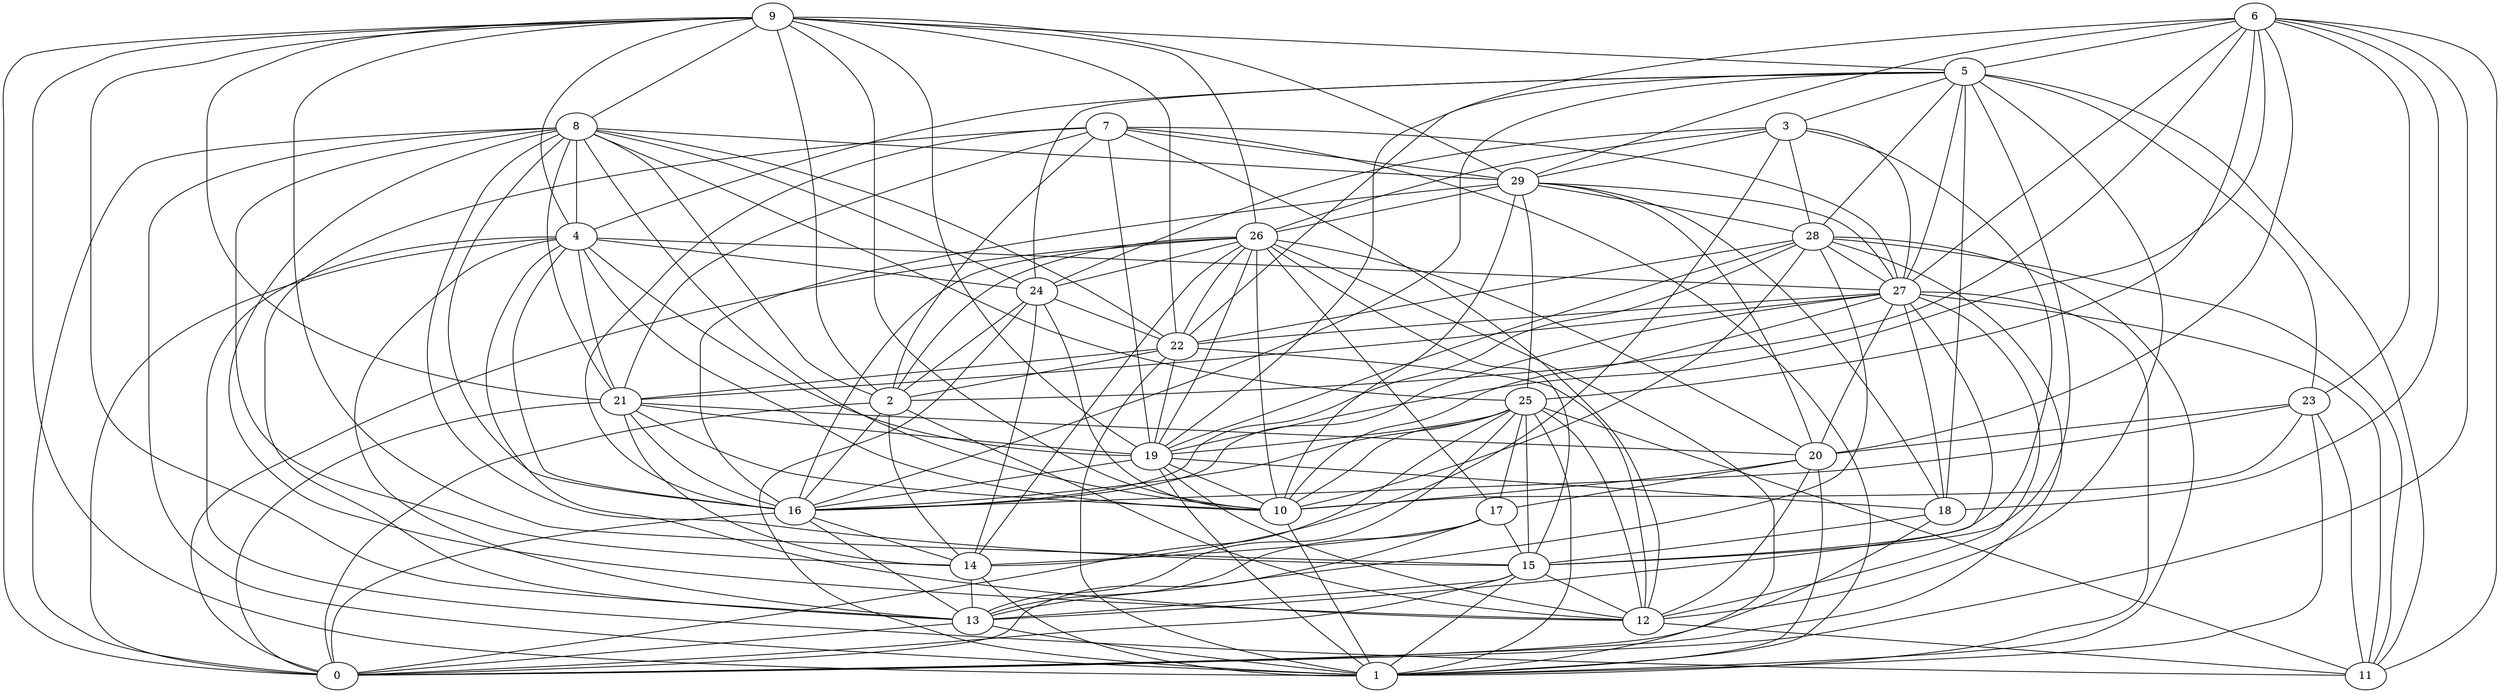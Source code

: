 digraph GG_graph {

subgraph G_graph {
edge [color = black]
"20" -> "17" [dir = none]
"24" -> "1" [dir = none]
"24" -> "10" [dir = none]
"16" -> "13" [dir = none]
"16" -> "0" [dir = none]
"4" -> "10" [dir = none]
"4" -> "21" [dir = none]
"4" -> "24" [dir = none]
"4" -> "16" [dir = none]
"4" -> "19" [dir = none]
"9" -> "13" [dir = none]
"9" -> "15" [dir = none]
"9" -> "5" [dir = none]
"9" -> "8" [dir = none]
"9" -> "4" [dir = none]
"22" -> "21" [dir = none]
"27" -> "11" [dir = none]
"27" -> "21" [dir = none]
"27" -> "20" [dir = none]
"27" -> "16" [dir = none]
"27" -> "10" [dir = none]
"19" -> "10" [dir = none]
"19" -> "16" [dir = none]
"19" -> "18" [dir = none]
"3" -> "26" [dir = none]
"3" -> "27" [dir = none]
"6" -> "23" [dir = none]
"6" -> "2" [dir = none]
"6" -> "19" [dir = none]
"6" -> "27" [dir = none]
"6" -> "5" [dir = none]
"26" -> "10" [dir = none]
"26" -> "0" [dir = none]
"26" -> "16" [dir = none]
"26" -> "19" [dir = none]
"26" -> "2" [dir = none]
"26" -> "17" [dir = none]
"26" -> "14" [dir = none]
"26" -> "20" [dir = none]
"10" -> "1" [dir = none]
"7" -> "1" [dir = none]
"7" -> "29" [dir = none]
"7" -> "12" [dir = none]
"7" -> "2" [dir = none]
"28" -> "27" [dir = none]
"28" -> "0" [dir = none]
"28" -> "16" [dir = none]
"28" -> "11" [dir = none]
"28" -> "22" [dir = none]
"17" -> "14" [dir = none]
"5" -> "18" [dir = none]
"5" -> "3" [dir = none]
"5" -> "24" [dir = none]
"5" -> "19" [dir = none]
"5" -> "15" [dir = none]
"5" -> "27" [dir = none]
"5" -> "28" [dir = none]
"5" -> "12" [dir = none]
"12" -> "11" [dir = none]
"21" -> "20" [dir = none]
"21" -> "0" [dir = none]
"23" -> "16" [dir = none]
"23" -> "11" [dir = none]
"23" -> "10" [dir = none]
"23" -> "1" [dir = none]
"29" -> "20" [dir = none]
"29" -> "10" [dir = none]
"29" -> "18" [dir = none]
"29" -> "27" [dir = none]
"29" -> "28" [dir = none]
"29" -> "16" [dir = none]
"29" -> "26" [dir = none]
"15" -> "1" [dir = none]
"13" -> "0" [dir = none]
"8" -> "16" [dir = none]
"8" -> "24" [dir = none]
"8" -> "2" [dir = none]
"8" -> "22" [dir = none]
"8" -> "25" [dir = none]
"8" -> "29" [dir = none]
"25" -> "19" [dir = none]
"25" -> "12" [dir = none]
"25" -> "17" [dir = none]
"25" -> "16" [dir = none]
"25" -> "10" [dir = none]
"2" -> "0" [dir = none]
"2" -> "14" [dir = none]
"22" -> "1" [dir = none]
"3" -> "15" [dir = none]
"7" -> "19" [dir = none]
"26" -> "24" [dir = none]
"5" -> "16" [dir = none]
"25" -> "13" [dir = none]
"28" -> "13" [dir = none]
"15" -> "0" [dir = none]
"7" -> "27" [dir = none]
"28" -> "1" [dir = none]
"21" -> "14" [dir = none]
"6" -> "22" [dir = none]
"15" -> "13" [dir = none]
"20" -> "10" [dir = none]
"3" -> "14" [dir = none]
"17" -> "15" [dir = none]
"4" -> "0" [dir = none]
"22" -> "19" [dir = none]
"20" -> "12" [dir = none]
"9" -> "2" [dir = none]
"16" -> "14" [dir = none]
"23" -> "20" [dir = none]
"4" -> "13" [dir = none]
"6" -> "25" [dir = none]
"6" -> "11" [dir = none]
"3" -> "28" [dir = none]
"9" -> "19" [dir = none]
"26" -> "22" [dir = none]
"8" -> "10" [dir = none]
"17" -> "13" [dir = none]
"19" -> "12" [dir = none]
"6" -> "20" [dir = none]
"8" -> "4" [dir = none]
"8" -> "12" [dir = none]
"2" -> "16" [dir = none]
"25" -> "15" [dir = none]
"6" -> "0" [dir = none]
"6" -> "18" [dir = none]
"8" -> "1" [dir = none]
"28" -> "19" [dir = none]
"3" -> "24" [dir = none]
"25" -> "1" [dir = none]
"7" -> "16" [dir = none]
"21" -> "16" [dir = none]
"8" -> "15" [dir = none]
"18" -> "0" [dir = none]
"4" -> "11" [dir = none]
"27" -> "18" [dir = none]
"5" -> "11" [dir = none]
"4" -> "27" [dir = none]
"15" -> "12" [dir = none]
"14" -> "1" [dir = none]
"26" -> "15" [dir = none]
"2" -> "12" [dir = none]
"9" -> "29" [dir = none]
"25" -> "11" [dir = none]
"8" -> "21" [dir = none]
"27" -> "12" [dir = none]
"9" -> "1" [dir = none]
"27" -> "1" [dir = none]
"13" -> "1" [dir = none]
"9" -> "10" [dir = none]
"19" -> "1" [dir = none]
"18" -> "15" [dir = none]
"29" -> "25" [dir = none]
"22" -> "2" [dir = none]
"25" -> "0" [dir = none]
"17" -> "0" [dir = none]
"5" -> "23" [dir = none]
"9" -> "22" [dir = none]
"28" -> "10" [dir = none]
"9" -> "26" [dir = none]
"21" -> "10" [dir = none]
"26" -> "1" [dir = none]
"24" -> "2" [dir = none]
"14" -> "13" [dir = none]
"20" -> "1" [dir = none]
"27" -> "13" [dir = none]
"7" -> "13" [dir = none]
"4" -> "12" [dir = none]
"5" -> "4" [dir = none]
"8" -> "14" [dir = none]
"3" -> "29" [dir = none]
"24" -> "14" [dir = none]
"7" -> "21" [dir = none]
"9" -> "21" [dir = none]
"8" -> "0" [dir = none]
"24" -> "22" [dir = none]
"27" -> "22" [dir = none]
"22" -> "12" [dir = none]
"9" -> "0" [dir = none]
"21" -> "19" [dir = none]
"6" -> "29" [dir = none]
}

}

